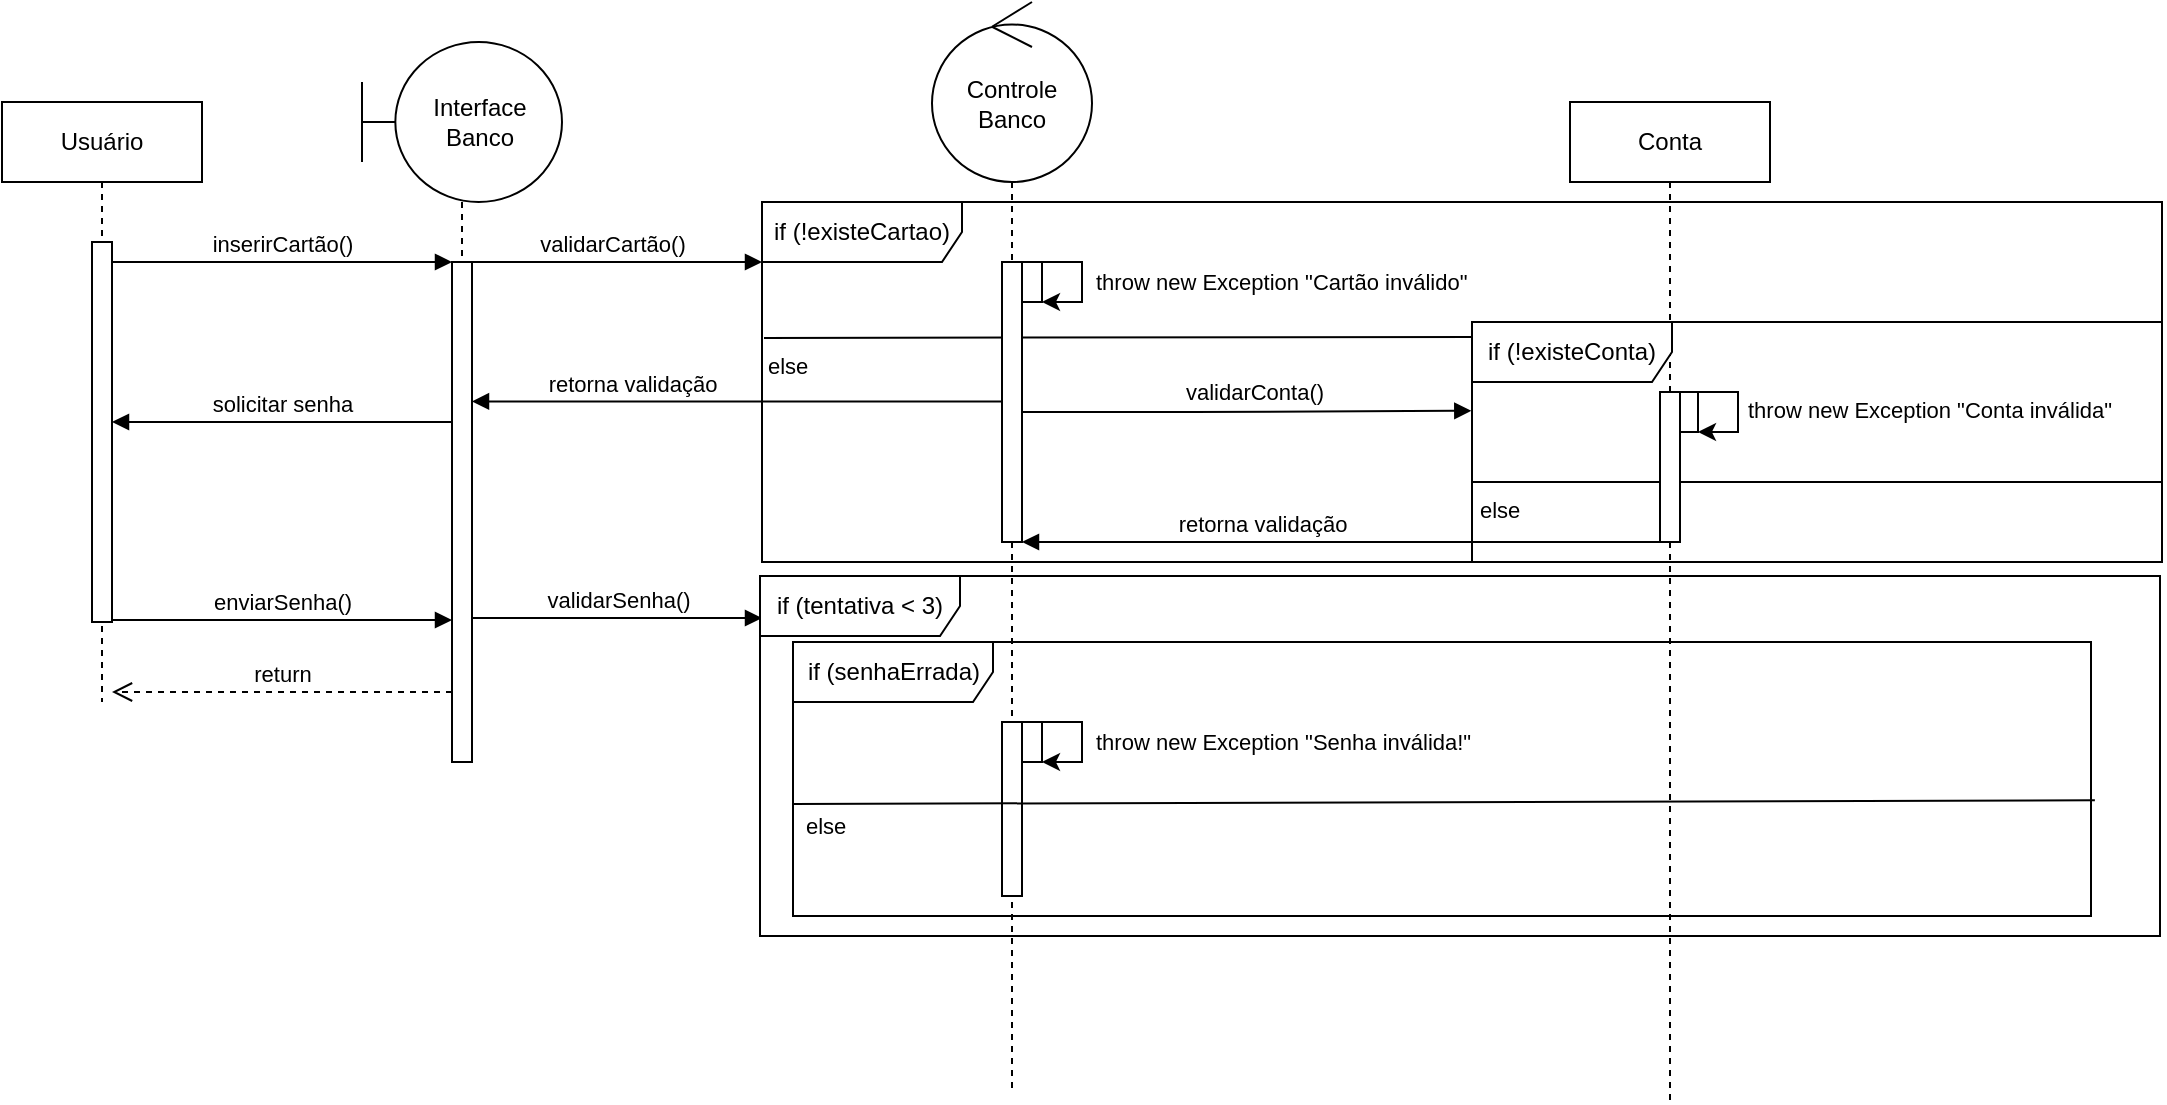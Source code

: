 <mxfile version="24.4.0" type="github">
  <diagram name="Page-1" id="2YBvvXClWsGukQMizWep">
    <mxGraphModel dx="577" dy="1437" grid="1" gridSize="10" guides="1" tooltips="1" connect="1" arrows="1" fold="1" page="1" pageScale="1" pageWidth="850" pageHeight="1100" math="0" shadow="0">
      <root>
        <mxCell id="0" />
        <mxCell id="1" parent="0" />
        <mxCell id="cLZ0uwshkvB2Ed8EsgIz-38" value="" style="endArrow=none;html=1;rounded=0;" edge="1" parent="1">
          <mxGeometry width="50" height="50" relative="1" as="geometry">
            <mxPoint x="1120" y="230" as="sourcePoint" />
            <mxPoint x="775" y="230" as="targetPoint" />
          </mxGeometry>
        </mxCell>
        <mxCell id="cLZ0uwshkvB2Ed8EsgIz-46" style="edgeStyle=orthogonalEdgeStyle;rounded=0;orthogonalLoop=1;jettySize=auto;html=1;endArrow=none;endFill=0;dashed=1;" edge="1" parent="1" source="cLZ0uwshkvB2Ed8EsgIz-45">
          <mxGeometry relative="1" as="geometry">
            <mxPoint x="545" y="533.657" as="targetPoint" />
          </mxGeometry>
        </mxCell>
        <mxCell id="aM9ryv3xv72pqoxQDRHE-1" value="Usuário" style="shape=umlLifeline;perimeter=lifelinePerimeter;whiteSpace=wrap;html=1;container=0;dropTarget=0;collapsible=0;recursiveResize=0;outlineConnect=0;portConstraint=eastwest;newEdgeStyle={&quot;edgeStyle&quot;:&quot;elbowEdgeStyle&quot;,&quot;elbow&quot;:&quot;vertical&quot;,&quot;curved&quot;:0,&quot;rounded&quot;:0};" parent="1" vertex="1">
          <mxGeometry x="40" y="40" width="100" height="300" as="geometry" />
        </mxCell>
        <mxCell id="aM9ryv3xv72pqoxQDRHE-2" value="" style="html=1;points=[];perimeter=orthogonalPerimeter;outlineConnect=0;targetShapes=umlLifeline;portConstraint=eastwest;newEdgeStyle={&quot;edgeStyle&quot;:&quot;elbowEdgeStyle&quot;,&quot;elbow&quot;:&quot;vertical&quot;,&quot;curved&quot;:0,&quot;rounded&quot;:0};" parent="aM9ryv3xv72pqoxQDRHE-1" vertex="1">
          <mxGeometry x="45" y="70" width="10" height="190" as="geometry" />
        </mxCell>
        <mxCell id="aM9ryv3xv72pqoxQDRHE-7" value="inserirCartão()" style="html=1;verticalAlign=bottom;endArrow=block;edgeStyle=elbowEdgeStyle;elbow=vertical;curved=0;rounded=0;" parent="1" source="aM9ryv3xv72pqoxQDRHE-2" target="aM9ryv3xv72pqoxQDRHE-6" edge="1">
          <mxGeometry relative="1" as="geometry">
            <mxPoint x="195" y="130" as="sourcePoint" />
            <Array as="points">
              <mxPoint x="180" y="120" />
            </Array>
          </mxGeometry>
        </mxCell>
        <mxCell id="aM9ryv3xv72pqoxQDRHE-8" value="return" style="html=1;verticalAlign=bottom;endArrow=open;dashed=1;endSize=8;edgeStyle=elbowEdgeStyle;elbow=vertical;curved=0;rounded=0;" parent="1" edge="1">
          <mxGeometry relative="1" as="geometry">
            <mxPoint x="95" y="335" as="targetPoint" />
            <Array as="points">
              <mxPoint x="190" y="335" />
            </Array>
            <mxPoint x="265.0" y="335" as="sourcePoint" />
          </mxGeometry>
        </mxCell>
        <mxCell id="cLZ0uwshkvB2Ed8EsgIz-8" value="validarCartão()" style="html=1;verticalAlign=bottom;endArrow=block;edgeStyle=elbowEdgeStyle;elbow=horizontal;curved=0;rounded=0;" edge="1" parent="1">
          <mxGeometry relative="1" as="geometry">
            <mxPoint x="270" y="120" as="sourcePoint" />
            <Array as="points">
              <mxPoint x="355" y="120" />
            </Array>
            <mxPoint x="420" y="120" as="targetPoint" />
          </mxGeometry>
        </mxCell>
        <mxCell id="cLZ0uwshkvB2Ed8EsgIz-9" value="Conta" style="shape=umlLifeline;perimeter=lifelinePerimeter;whiteSpace=wrap;html=1;container=0;dropTarget=0;collapsible=0;recursiveResize=0;outlineConnect=0;portConstraint=eastwest;newEdgeStyle={&quot;edgeStyle&quot;:&quot;elbowEdgeStyle&quot;,&quot;elbow&quot;:&quot;vertical&quot;,&quot;curved&quot;:0,&quot;rounded&quot;:0};" vertex="1" parent="1">
          <mxGeometry x="824" y="40" width="100" height="500" as="geometry" />
        </mxCell>
        <mxCell id="cLZ0uwshkvB2Ed8EsgIz-14" value="retorna validação" style="html=1;verticalAlign=bottom;endArrow=block;edgeStyle=elbowEdgeStyle;elbow=horizontal;curved=0;rounded=0;exitX=0.1;exitY=0.714;exitDx=0;exitDy=0;exitPerimeter=0;" edge="1" parent="1" target="cLZ0uwshkvB2Ed8EsgIz-2">
          <mxGeometry x="0.247" relative="1" as="geometry">
            <mxPoint x="869" y="259.97" as="sourcePoint" />
            <Array as="points">
              <mxPoint x="654" y="260" />
            </Array>
            <mxPoint x="569" y="260" as="targetPoint" />
            <mxPoint as="offset" />
          </mxGeometry>
        </mxCell>
        <mxCell id="cLZ0uwshkvB2Ed8EsgIz-15" value="retorna validação" style="html=1;verticalAlign=bottom;endArrow=block;edgeStyle=elbowEdgeStyle;elbow=horizontal;curved=0;rounded=0;" edge="1" parent="1" source="cLZ0uwshkvB2Ed8EsgIz-2" target="aM9ryv3xv72pqoxQDRHE-6">
          <mxGeometry x="0.396" relative="1" as="geometry">
            <mxPoint x="420" y="189.71" as="sourcePoint" />
            <Array as="points">
              <mxPoint x="355" y="189.71" />
            </Array>
            <mxPoint x="280" y="190" as="targetPoint" />
            <mxPoint as="offset" />
          </mxGeometry>
        </mxCell>
        <mxCell id="cLZ0uwshkvB2Ed8EsgIz-17" value="solicitar senha" style="html=1;verticalAlign=bottom;endArrow=block;edgeStyle=elbowEdgeStyle;elbow=vertical;curved=0;rounded=0;" edge="1" parent="1">
          <mxGeometry relative="1" as="geometry">
            <mxPoint x="265" y="200" as="sourcePoint" />
            <Array as="points">
              <mxPoint x="180" y="200" />
            </Array>
            <mxPoint x="95" y="200" as="targetPoint" />
            <mxPoint as="offset" />
          </mxGeometry>
        </mxCell>
        <mxCell id="cLZ0uwshkvB2Ed8EsgIz-18" value="validarConta()" style="html=1;verticalAlign=bottom;endArrow=block;edgeStyle=elbowEdgeStyle;elbow=horizontal;curved=0;rounded=0;entryX=-0.001;entryY=0.37;entryDx=0;entryDy=0;entryPerimeter=0;" edge="1" parent="1" target="cLZ0uwshkvB2Ed8EsgIz-34">
          <mxGeometry x="0.039" relative="1" as="geometry">
            <mxPoint x="550" y="195" as="sourcePoint" />
            <Array as="points">
              <mxPoint x="635" y="195" />
            </Array>
            <mxPoint x="776.58" y="196.78" as="targetPoint" />
            <mxPoint as="offset" />
          </mxGeometry>
        </mxCell>
        <mxCell id="cLZ0uwshkvB2Ed8EsgIz-26" value="&lt;span style=&quot;color: rgb(0, 0, 0); font-family: Helvetica; font-size: 11px; font-style: normal; font-variant-ligatures: normal; font-variant-caps: normal; font-weight: 400; letter-spacing: normal; orphans: 2; text-align: center; text-indent: 0px; text-transform: none; widows: 2; word-spacing: 0px; -webkit-text-stroke-width: 0px; white-space: nowrap; background-color: rgb(255, 255, 255); text-decoration-thickness: initial; text-decoration-style: initial; text-decoration-color: initial; display: inline !important; float: none;&quot;&gt;throw new Exception &quot;Cartão inválido&quot;&lt;/span&gt;" style="text;whiteSpace=wrap;html=1;" vertex="1" parent="1">
          <mxGeometry x="585" y="116" width="80" height="20" as="geometry" />
        </mxCell>
        <mxCell id="cLZ0uwshkvB2Ed8EsgIz-27" value="if (!existeCartao)" style="shape=umlFrame;whiteSpace=wrap;html=1;pointerEvents=0;width=100;height=30;" vertex="1" parent="1">
          <mxGeometry x="420" y="90" width="700" height="180" as="geometry" />
        </mxCell>
        <mxCell id="cLZ0uwshkvB2Ed8EsgIz-31" value="" style="endArrow=none;html=1;rounded=0;exitX=0.005;exitY=0.062;exitDx=0;exitDy=0;exitPerimeter=0;entryX=0;entryY=0;entryDx=0;entryDy=0;" edge="1" parent="1" source="cLZ0uwshkvB2Ed8EsgIz-34" target="cLZ0uwshkvB2Ed8EsgIz-32">
          <mxGeometry width="50" height="50" relative="1" as="geometry">
            <mxPoint x="920" y="168" as="sourcePoint" />
            <mxPoint x="420" y="163" as="targetPoint" />
          </mxGeometry>
        </mxCell>
        <mxCell id="cLZ0uwshkvB2Ed8EsgIz-32" value="&lt;div style=&quot;text-align: center;&quot;&gt;&lt;span style=&quot;font-size: 11px; text-wrap: nowrap; background-color: rgb(255, 255, 255);&quot;&gt;else&lt;/span&gt;&lt;/div&gt;" style="text;whiteSpace=wrap;html=1;" vertex="1" parent="1">
          <mxGeometry x="421" y="158" width="80" height="20" as="geometry" />
        </mxCell>
        <mxCell id="cLZ0uwshkvB2Ed8EsgIz-33" value="" style="html=1;points=[];perimeter=orthogonalPerimeter;outlineConnect=0;targetShapes=umlLifeline;portConstraint=eastwest;newEdgeStyle={&quot;edgeStyle&quot;:&quot;elbowEdgeStyle&quot;,&quot;elbow&quot;:&quot;vertical&quot;,&quot;curved&quot;:0,&quot;rounded&quot;:0};" vertex="1" parent="1">
          <mxGeometry x="879" y="185" width="9" height="20" as="geometry" />
        </mxCell>
        <mxCell id="cLZ0uwshkvB2Ed8EsgIz-34" value="if (!existeConta)" style="shape=umlFrame;whiteSpace=wrap;html=1;pointerEvents=0;width=100;height=30;" vertex="1" parent="1">
          <mxGeometry x="775" y="150" width="345" height="120" as="geometry" />
        </mxCell>
        <mxCell id="cLZ0uwshkvB2Ed8EsgIz-36" style="edgeStyle=elbowEdgeStyle;rounded=0;orthogonalLoop=1;jettySize=auto;html=1;elbow=vertical;curved=0;" edge="1" parent="1" source="cLZ0uwshkvB2Ed8EsgIz-33" target="cLZ0uwshkvB2Ed8EsgIz-33">
          <mxGeometry relative="1" as="geometry" />
        </mxCell>
        <mxCell id="cLZ0uwshkvB2Ed8EsgIz-37" value="&lt;span style=&quot;color: rgb(0, 0, 0); font-family: Helvetica; font-size: 11px; font-style: normal; font-variant-ligatures: normal; font-variant-caps: normal; font-weight: 400; letter-spacing: normal; orphans: 2; text-align: center; text-indent: 0px; text-transform: none; widows: 2; word-spacing: 0px; -webkit-text-stroke-width: 0px; white-space: nowrap; background-color: rgb(255, 255, 255); text-decoration-thickness: initial; text-decoration-style: initial; text-decoration-color: initial; display: inline !important; float: none;&quot;&gt;throw new Exception &quot;Conta inválida&quot;&lt;/span&gt;" style="text;whiteSpace=wrap;html=1;" vertex="1" parent="1">
          <mxGeometry x="911" y="180" width="80" height="20" as="geometry" />
        </mxCell>
        <mxCell id="cLZ0uwshkvB2Ed8EsgIz-39" value="&lt;div style=&quot;text-align: center;&quot;&gt;&lt;span style=&quot;font-size: 11px; text-wrap: nowrap; background-color: rgb(255, 255, 255);&quot;&gt;else&lt;/span&gt;&lt;/div&gt;" style="text;whiteSpace=wrap;html=1;" vertex="1" parent="1">
          <mxGeometry x="777" y="230" width="80" height="20" as="geometry" />
        </mxCell>
        <mxCell id="cLZ0uwshkvB2Ed8EsgIz-41" value="enviarSenha()" style="html=1;verticalAlign=bottom;endArrow=block;edgeStyle=elbowEdgeStyle;elbow=vertical;curved=0;rounded=0;" edge="1" parent="1">
          <mxGeometry relative="1" as="geometry">
            <mxPoint x="95" y="299" as="sourcePoint" />
            <Array as="points">
              <mxPoint x="180" y="299" />
            </Array>
            <mxPoint x="265" y="299" as="targetPoint" />
            <mxPoint as="offset" />
          </mxGeometry>
        </mxCell>
        <mxCell id="cLZ0uwshkvB2Ed8EsgIz-44" style="edgeStyle=orthogonalEdgeStyle;rounded=0;orthogonalLoop=1;jettySize=auto;html=1;dashed=1;endArrow=none;endFill=0;" edge="1" parent="1" source="cLZ0uwshkvB2Ed8EsgIz-42">
          <mxGeometry relative="1" as="geometry">
            <mxPoint x="270" y="330" as="targetPoint" />
          </mxGeometry>
        </mxCell>
        <mxCell id="cLZ0uwshkvB2Ed8EsgIz-42" value="Interface Banco" style="shape=umlBoundary;whiteSpace=wrap;html=1;" vertex="1" parent="1">
          <mxGeometry x="220" y="10" width="100" height="80" as="geometry" />
        </mxCell>
        <mxCell id="aM9ryv3xv72pqoxQDRHE-6" value="" style="html=1;points=[];perimeter=orthogonalPerimeter;outlineConnect=0;targetShapes=umlLifeline;portConstraint=eastwest;newEdgeStyle={&quot;edgeStyle&quot;:&quot;elbowEdgeStyle&quot;,&quot;elbow&quot;:&quot;vertical&quot;,&quot;curved&quot;:0,&quot;rounded&quot;:0};" parent="1" vertex="1">
          <mxGeometry x="265" y="120" width="10" height="250" as="geometry" />
        </mxCell>
        <mxCell id="cLZ0uwshkvB2Ed8EsgIz-19" value="" style="html=1;points=[];perimeter=orthogonalPerimeter;outlineConnect=0;targetShapes=umlLifeline;portConstraint=eastwest;newEdgeStyle={&quot;edgeStyle&quot;:&quot;elbowEdgeStyle&quot;,&quot;elbow&quot;:&quot;vertical&quot;,&quot;curved&quot;:0,&quot;rounded&quot;:0};" vertex="1" parent="1">
          <mxGeometry x="550" y="120" width="10" height="20" as="geometry" />
        </mxCell>
        <mxCell id="cLZ0uwshkvB2Ed8EsgIz-25" style="edgeStyle=elbowEdgeStyle;rounded=0;orthogonalLoop=1;jettySize=auto;html=1;elbow=vertical;curved=0;" edge="1" parent="1" source="cLZ0uwshkvB2Ed8EsgIz-19" target="cLZ0uwshkvB2Ed8EsgIz-19">
          <mxGeometry relative="1" as="geometry" />
        </mxCell>
        <mxCell id="cLZ0uwshkvB2Ed8EsgIz-2" value="" style="html=1;points=[];perimeter=orthogonalPerimeter;outlineConnect=0;targetShapes=umlLifeline;portConstraint=eastwest;newEdgeStyle={&quot;edgeStyle&quot;:&quot;elbowEdgeStyle&quot;,&quot;elbow&quot;:&quot;vertical&quot;,&quot;curved&quot;:0,&quot;rounded&quot;:0};" vertex="1" parent="1">
          <mxGeometry x="540" y="120" width="10" height="140" as="geometry" />
        </mxCell>
        <mxCell id="cLZ0uwshkvB2Ed8EsgIz-45" value="Controle Banco" style="ellipse;shape=umlControl;whiteSpace=wrap;html=1;" vertex="1" parent="1">
          <mxGeometry x="505" y="-10" width="80" height="90" as="geometry" />
        </mxCell>
        <mxCell id="cLZ0uwshkvB2Ed8EsgIz-47" value="validarSenha()" style="html=1;verticalAlign=bottom;endArrow=block;edgeStyle=elbowEdgeStyle;elbow=vertical;curved=0;rounded=0;" edge="1" parent="1">
          <mxGeometry relative="1" as="geometry">
            <mxPoint x="275" y="298" as="sourcePoint" />
            <Array as="points">
              <mxPoint x="360" y="298" />
            </Array>
            <mxPoint x="420" y="298" as="targetPoint" />
            <mxPoint as="offset" />
          </mxGeometry>
        </mxCell>
        <mxCell id="cLZ0uwshkvB2Ed8EsgIz-49" value="if (tentativa &amp;lt; 3)" style="shape=umlFrame;whiteSpace=wrap;html=1;pointerEvents=0;width=100;height=30;" vertex="1" parent="1">
          <mxGeometry x="419" y="277" width="700" height="180" as="geometry" />
        </mxCell>
        <mxCell id="cLZ0uwshkvB2Ed8EsgIz-10" value="" style="html=1;points=[];perimeter=orthogonalPerimeter;outlineConnect=0;targetShapes=umlLifeline;portConstraint=eastwest;newEdgeStyle={&quot;edgeStyle&quot;:&quot;elbowEdgeStyle&quot;,&quot;elbow&quot;:&quot;vertical&quot;,&quot;curved&quot;:0,&quot;rounded&quot;:0};" vertex="1" parent="1">
          <mxGeometry x="869" y="185" width="10" height="75" as="geometry" />
        </mxCell>
        <mxCell id="cLZ0uwshkvB2Ed8EsgIz-50" value="" style="html=1;points=[];perimeter=orthogonalPerimeter;outlineConnect=0;targetShapes=umlLifeline;portConstraint=eastwest;newEdgeStyle={&quot;edgeStyle&quot;:&quot;elbowEdgeStyle&quot;,&quot;elbow&quot;:&quot;vertical&quot;,&quot;curved&quot;:0,&quot;rounded&quot;:0};" vertex="1" parent="1">
          <mxGeometry x="540" y="350" width="10" height="87" as="geometry" />
        </mxCell>
        <mxCell id="cLZ0uwshkvB2Ed8EsgIz-51" value="" style="endArrow=none;html=1;rounded=0;exitX=1.003;exitY=0.578;exitDx=0;exitDy=0;exitPerimeter=0;entryX=0;entryY=0;entryDx=0;entryDy=0;" edge="1" parent="1" source="cLZ0uwshkvB2Ed8EsgIz-58">
          <mxGeometry width="50" height="50" relative="1" as="geometry">
            <mxPoint x="791.5" y="390" as="sourcePoint" />
            <mxPoint x="435.5" y="391" as="targetPoint" />
          </mxGeometry>
        </mxCell>
        <mxCell id="cLZ0uwshkvB2Ed8EsgIz-55" value="&lt;span style=&quot;color: rgb(0, 0, 0); font-family: Helvetica; font-size: 11px; font-style: normal; font-variant-ligatures: normal; font-variant-caps: normal; font-weight: 400; letter-spacing: normal; orphans: 2; text-align: center; text-indent: 0px; text-transform: none; widows: 2; word-spacing: 0px; -webkit-text-stroke-width: 0px; white-space: nowrap; background-color: rgb(255, 255, 255); text-decoration-thickness: initial; text-decoration-style: initial; text-decoration-color: initial; display: inline !important; float: none;&quot;&gt;throw new Exception &quot;Senha inválida!&quot;&lt;/span&gt;" style="text;whiteSpace=wrap;html=1;" vertex="1" parent="1">
          <mxGeometry x="585" y="346" width="80" height="20" as="geometry" />
        </mxCell>
        <mxCell id="cLZ0uwshkvB2Ed8EsgIz-56" value="" style="html=1;points=[];perimeter=orthogonalPerimeter;outlineConnect=0;targetShapes=umlLifeline;portConstraint=eastwest;newEdgeStyle={&quot;edgeStyle&quot;:&quot;elbowEdgeStyle&quot;,&quot;elbow&quot;:&quot;vertical&quot;,&quot;curved&quot;:0,&quot;rounded&quot;:0};" vertex="1" parent="1">
          <mxGeometry x="550" y="350" width="10" height="20" as="geometry" />
        </mxCell>
        <mxCell id="cLZ0uwshkvB2Ed8EsgIz-57" style="edgeStyle=elbowEdgeStyle;rounded=0;orthogonalLoop=1;jettySize=auto;html=1;elbow=vertical;curved=0;" edge="1" parent="1" source="cLZ0uwshkvB2Ed8EsgIz-56" target="cLZ0uwshkvB2Ed8EsgIz-56">
          <mxGeometry relative="1" as="geometry" />
        </mxCell>
        <mxCell id="cLZ0uwshkvB2Ed8EsgIz-58" value="if (senhaErrada)" style="shape=umlFrame;whiteSpace=wrap;html=1;pointerEvents=0;width=100;height=30;" vertex="1" parent="1">
          <mxGeometry x="435.5" y="310" width="649" height="137" as="geometry" />
        </mxCell>
        <mxCell id="cLZ0uwshkvB2Ed8EsgIz-59" value="&lt;div style=&quot;text-align: center;&quot;&gt;&lt;span style=&quot;font-size: 11px; text-wrap: nowrap; background-color: rgb(255, 255, 255);&quot;&gt;else&lt;/span&gt;&lt;/div&gt;" style="text;whiteSpace=wrap;html=1;" vertex="1" parent="1">
          <mxGeometry x="439.5" y="388" width="80" height="20" as="geometry" />
        </mxCell>
      </root>
    </mxGraphModel>
  </diagram>
</mxfile>
